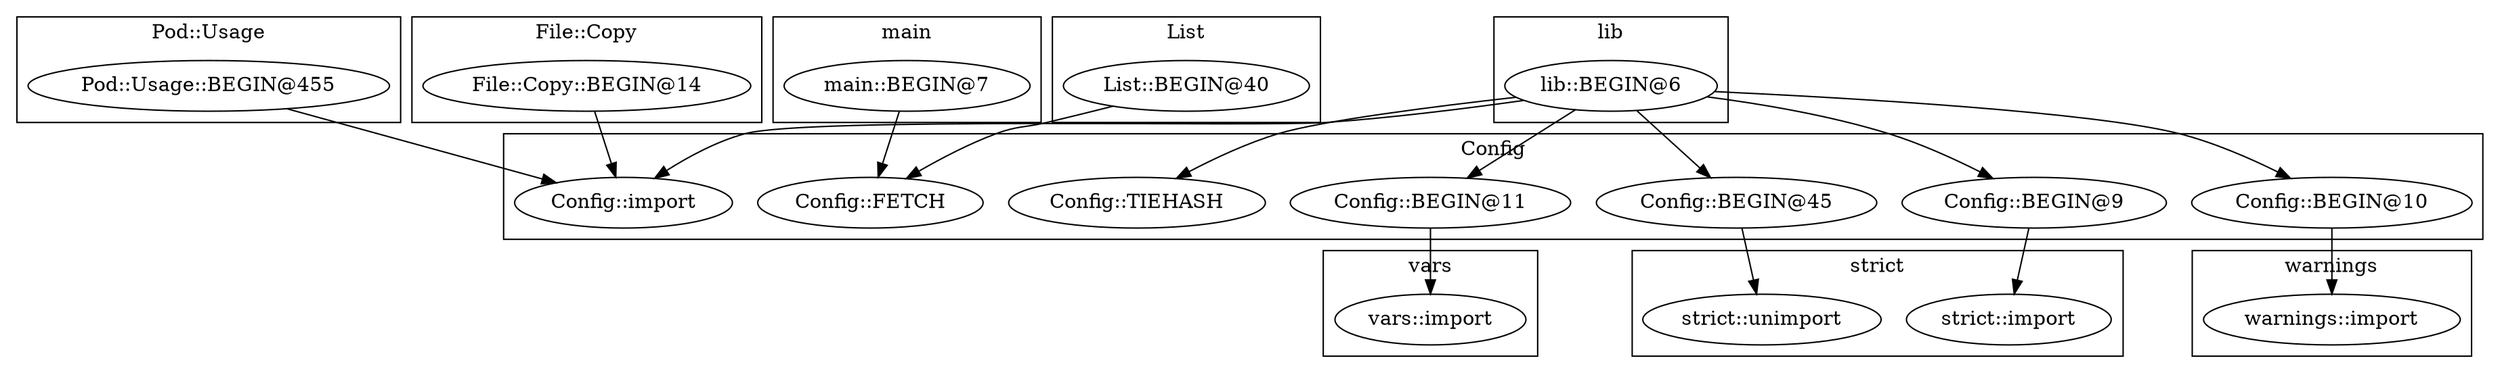 digraph {
graph [overlap=false]
subgraph cluster_Pod_Usage {
	label="Pod::Usage";
	"Pod::Usage::BEGIN@455";
}
subgraph cluster_Config {
	label="Config";
	"Config::BEGIN@11";
	"Config::TIEHASH";
	"Config::BEGIN@45";
	"Config::BEGIN@10";
	"Config::BEGIN@9";
	"Config::import";
	"Config::FETCH";
}
subgraph cluster_File_Copy {
	label="File::Copy";
	"File::Copy::BEGIN@14";
}
subgraph cluster_warnings {
	label="warnings";
	"warnings::import";
}
subgraph cluster_vars {
	label="vars";
	"vars::import";
}
subgraph cluster_main {
	label="main";
	"main::BEGIN@7";
}
subgraph cluster_strict {
	label="strict";
	"strict::import";
	"strict::unimport";
}
subgraph cluster_List {
	label="List";
	"List::BEGIN@40";
}
subgraph cluster_lib {
	label="lib";
	"lib::BEGIN@6";
}
"lib::BEGIN@6" -> "Config::BEGIN@10";
"Config::BEGIN@45" -> "strict::unimport";
"Config::BEGIN@10" -> "warnings::import";
"lib::BEGIN@6" -> "Config::BEGIN@11";
"lib::BEGIN@6" -> "Config::BEGIN@45";
"lib::BEGIN@6" -> "Config::TIEHASH";
"lib::BEGIN@6" -> "Config::import";
"Pod::Usage::BEGIN@455" -> "Config::import";
"File::Copy::BEGIN@14" -> "Config::import";
"lib::BEGIN@6" -> "Config::BEGIN@9";
"Config::BEGIN@11" -> "vars::import";
"main::BEGIN@7" -> "Config::FETCH";
"List::BEGIN@40" -> "Config::FETCH";
"Config::BEGIN@9" -> "strict::import";
}
